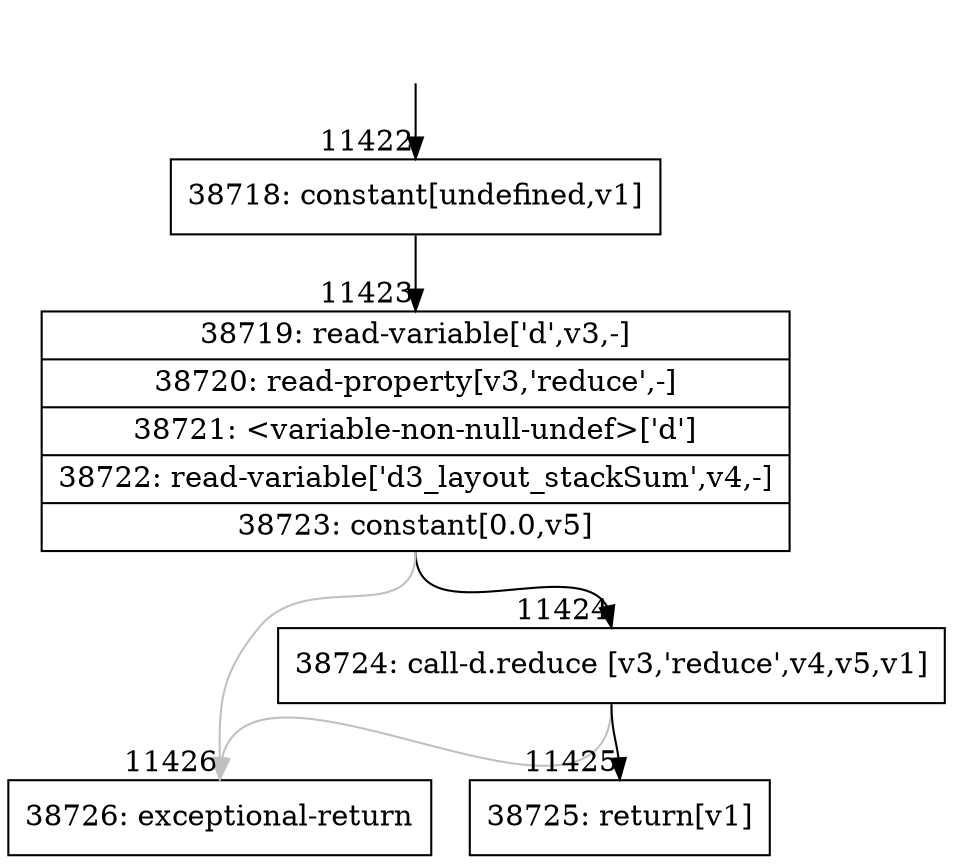 digraph {
rankdir="TD"
BB_entry1052[shape=none,label=""];
BB_entry1052 -> BB11422 [tailport=s, headport=n, headlabel="    11422"]
BB11422 [shape=record label="{38718: constant[undefined,v1]}" ] 
BB11422 -> BB11423 [tailport=s, headport=n, headlabel="      11423"]
BB11423 [shape=record label="{38719: read-variable['d',v3,-]|38720: read-property[v3,'reduce',-]|38721: \<variable-non-null-undef\>['d']|38722: read-variable['d3_layout_stackSum',v4,-]|38723: constant[0.0,v5]}" ] 
BB11423 -> BB11424 [tailport=s, headport=n, headlabel="      11424"]
BB11423 -> BB11426 [tailport=s, headport=n, color=gray, headlabel="      11426"]
BB11424 [shape=record label="{38724: call-d.reduce [v3,'reduce',v4,v5,v1]}" ] 
BB11424 -> BB11425 [tailport=s, headport=n, headlabel="      11425"]
BB11424 -> BB11426 [tailport=s, headport=n, color=gray]
BB11425 [shape=record label="{38725: return[v1]}" ] 
BB11426 [shape=record label="{38726: exceptional-return}" ] 
//#$~ 6799
}
